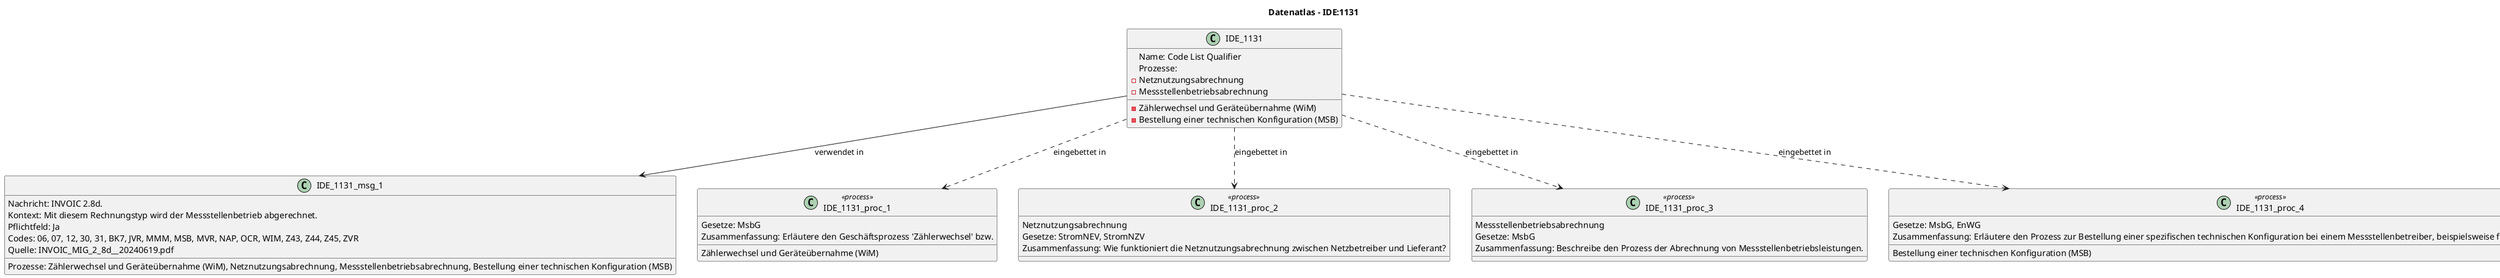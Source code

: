 @startuml
title Datenatlas – IDE:1131
class IDE_1131 {
  Name: Code List Qualifier
  Prozesse:
    - Zählerwechsel und Geräteübernahme (WiM)
    - Netznutzungsabrechnung
    - Messstellenbetriebsabrechnung
    - Bestellung einer technischen Konfiguration (MSB)
}
class IDE_1131_msg_1 {
  Nachricht: INVOIC 2.8d.
  Kontext: Mit diesem Rechnungstyp wird der Messstellenbetrieb abgerechnet.
  Pflichtfeld: Ja
  Codes: 06, 07, 12, 30, 31, BK7, JVR, MMM, MSB, MVR, NAP, OCR, WIM, Z43, Z44, Z45, ZVR
  Prozesse: Zählerwechsel und Geräteübernahme (WiM), Netznutzungsabrechnung, Messstellenbetriebsabrechnung, Bestellung einer technischen Konfiguration (MSB)
  Quelle: INVOIC_MIG_2_8d__20240619.pdf
}
IDE_1131 --> IDE_1131_msg_1 : verwendet in
class IDE_1131_proc_1 <<process>> {
  Zählerwechsel und Geräteübernahme (WiM)
  Gesetze: MsbG
  Zusammenfassung: Erläutere den Geschäftsprozess 'Zählerwechsel' bzw.
}
IDE_1131 ..> IDE_1131_proc_1 : eingebettet in
class IDE_1131_proc_2 <<process>> {
  Netznutzungsabrechnung
  Gesetze: StromNEV, StromNZV
  Zusammenfassung: Wie funktioniert die Netznutzungsabrechnung zwischen Netzbetreiber und Lieferant?
}
IDE_1131 ..> IDE_1131_proc_2 : eingebettet in
class IDE_1131_proc_3 <<process>> {
  Messstellenbetriebsabrechnung
  Gesetze: MsbG
  Zusammenfassung: Beschreibe den Prozess der Abrechnung von Messstellenbetriebsleistungen.
}
IDE_1131 ..> IDE_1131_proc_3 : eingebettet in
class IDE_1131_proc_4 <<process>> {
  Bestellung einer technischen Konfiguration (MSB)
  Gesetze: MsbG, EnWG
  Zusammenfassung: Erläutere den Prozess zur Bestellung einer spezifischen technischen Konfiguration bei einem Messstellenbetreiber, beispielsweise für ein intelligentes Messsystem.
}
IDE_1131 ..> IDE_1131_proc_4 : eingebettet in
@enduml